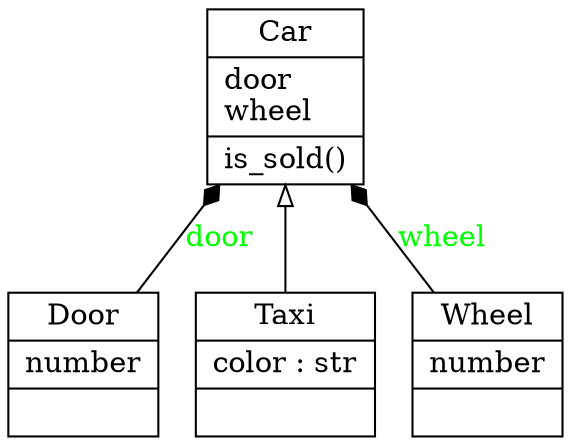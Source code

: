 digraph "classes" {
charset="utf-8"
rankdir=BT
"0" [label="{Car|door\lwheel\l|is_sold()\l}", shape="record"];
"1" [label="{Door|number\l|}", shape="record"];
"2" [label="{Taxi|color : str\l|}", shape="record"];
"3" [label="{Wheel|number\l|}", shape="record"];
"2" -> "0" [arrowhead="empty", arrowtail="none"];
"1" -> "0" [arrowhead="diamond", arrowtail="none", fontcolor="green", label="door", style="solid"];
"3" -> "0" [arrowhead="diamond", arrowtail="none", fontcolor="green", label="wheel", style="solid"];
}
